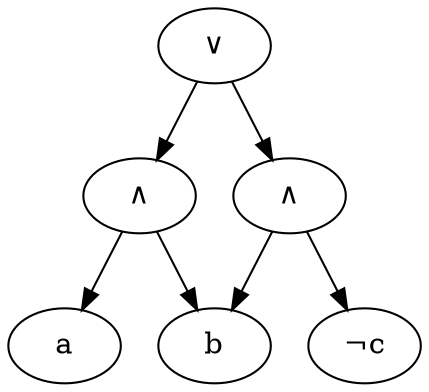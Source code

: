 digraph G {

  id0 [label="a"]
  id1 [label="b"]
  id2 [label="¬c"]
  id3 [label="∨"]
  id4 [label="∧"]
  id5 [label="∧"]

  id4 -> id0
  id4 -> id1
  id3 -> id4
  id5 -> id1
  id5 -> id2
  id3 -> id5
}
